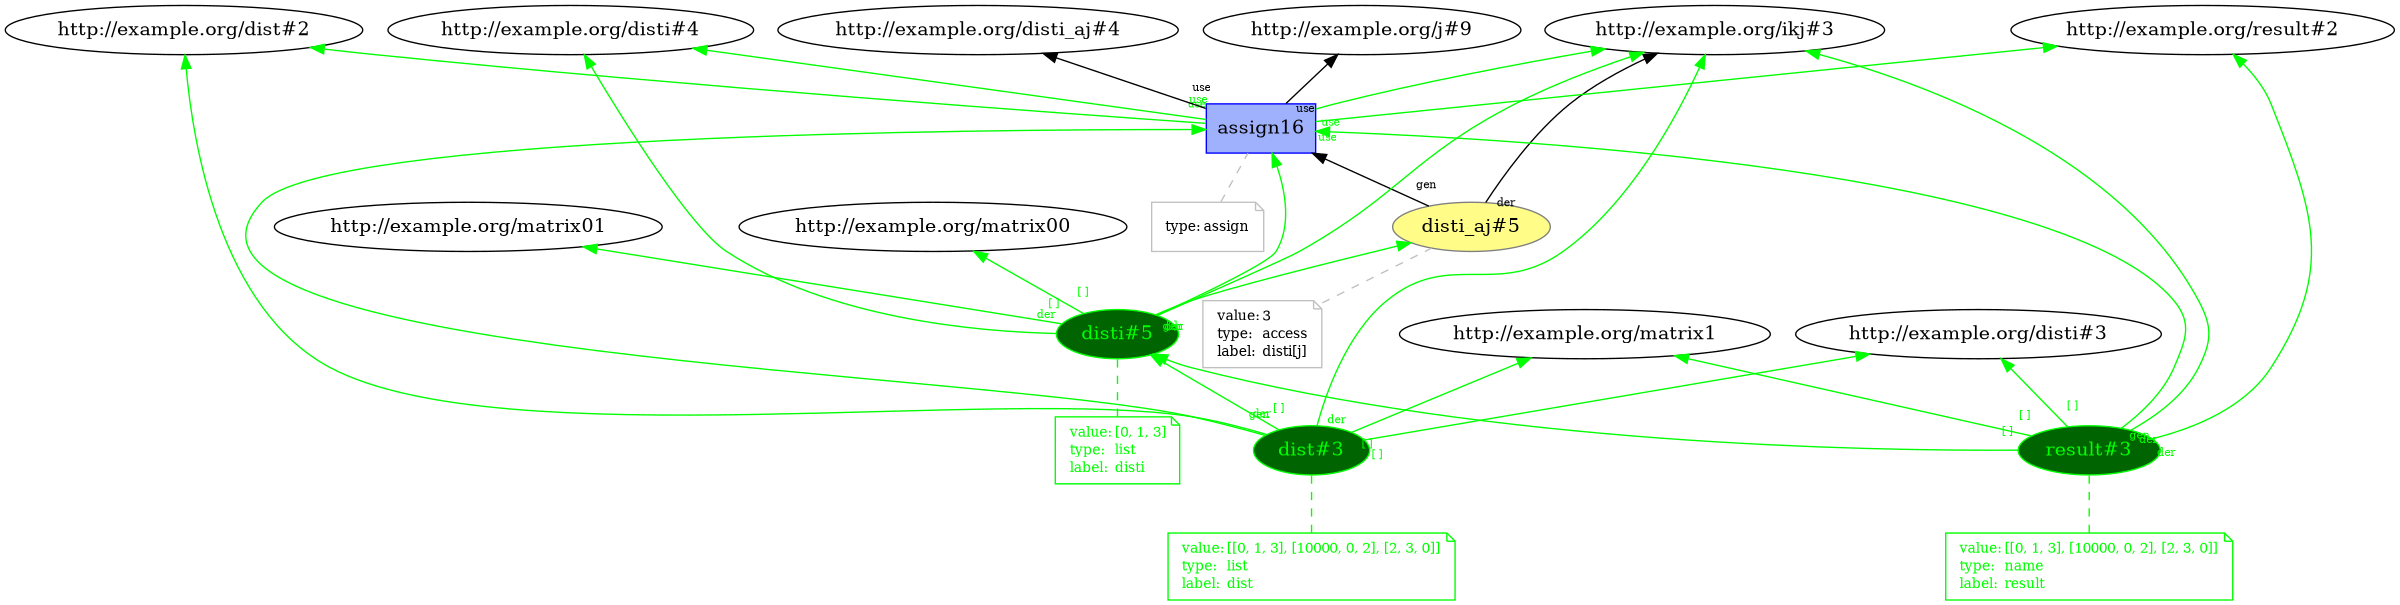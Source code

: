 digraph "PROV" { size="16,12"; rankdir="BT";
"http://example.org/disti_aj#5" [fillcolor="#FFFC87",color="#808080",style="filled",label="disti_aj#5",URL="http://example.org/disti_aj#5"]
"-attrs0" [color="gray",shape="note",fontsize="10",fontcolor="black",label=<<TABLE cellpadding="0" border="0">
	<TR>
	    <TD align="left">value:</TD>
	    <TD align="left">3</TD>
	</TR>
	<TR>
	    <TD align="left">type:</TD>
	    <TD align="left">access</TD>
	</TR>
	<TR>
	    <TD align="left">label:</TD>
	    <TD align="left">disti[j]</TD>
	</TR>
</TABLE>>]
"-attrs0" -> "http://example.org/disti_aj#5" [color="gray",style="dashed",arrowhead="none"]
"http://example.org/disti#5" [fillcolor="darkgreen",color="green",style="filled",fontcolor="green",label="disti#5",URL="http://example.org/disti#5"]
"-attrs1" [color="green",shape="note",fontsize="10",fontcolor="green",label=<<TABLE cellpadding="0" border="0">
	<TR>
	    <TD align="left">value:</TD>
	    <TD align="left">[0, 1, 3]</TD>
	</TR>
	<TR>
	    <TD align="left">type:</TD>
	    <TD align="left">list</TD>
	</TR>
	<TR>
	    <TD align="left">label:</TD>
	    <TD align="left">disti</TD>
	</TR>
</TABLE>>]
"-attrs1" -> "http://example.org/disti#5" [color="green",style="dashed",arrowhead="none",fontcolor="green"]
"http://example.org/disti#5" -> "http://example.org/matrix00" [labelfontsize="8",labeldistance="1.5",labelangle="60.0",rotation="20",taillabel="[ ]",fontcolor="green",color="green"]
"http://example.org/disti#5" -> "http://example.org/matrix01" [labelfontsize="8",labeldistance="1.5",labelangle="60.0",rotation="20",taillabel="[ ]",fontcolor="green",color="green"]
"http://example.org/disti#5" -> "http://example.org/disti_aj#5" [labelfontsize="8",labeldistance="1.5",labelangle="60.0",rotation="20",taillabel="[ ]",fontcolor="green",color="green"]
"http://example.org/dist#3" [fillcolor="darkgreen",color="green",style="filled",fontcolor="green",label="dist#3",URL="http://example.org/dist#3"]
"-attrs2" [color="green",shape="note",fontsize="10",fontcolor="green",label=<<TABLE cellpadding="0" border="0">
	<TR>
	    <TD align="left">value:</TD>
	    <TD align="left">[[0, 1, 3], [10000, 0, 2], [2, 3, 0]]</TD>
	</TR>
	<TR>
	    <TD align="left">type:</TD>
	    <TD align="left">list</TD>
	</TR>
	<TR>
	    <TD align="left">label:</TD>
	    <TD align="left">dist</TD>
	</TR>
</TABLE>>]
"-attrs2" -> "http://example.org/dist#3" [color="green",style="dashed",arrowhead="none",fontcolor="green"]
"http://example.org/dist#3" -> "http://example.org/matrix1" [labelfontsize="8",labeldistance="1.5",labelangle="60.0",rotation="20",taillabel="[ ]",fontcolor="green",color="green"]
"http://example.org/dist#3" -> "http://example.org/disti#3" [labelfontsize="8",labeldistance="1.5",labelangle="60.0",rotation="20",taillabel="[ ]",fontcolor="green",color="green"]
"http://example.org/dist#3" -> "http://example.org/disti#5" [labelfontsize="8",labeldistance="1.5",labelangle="60.0",rotation="20",taillabel="[ ]",fontcolor="green",color="green"]
"http://example.org/result#3" [fillcolor="darkgreen",color="green",style="filled",fontcolor="green",label="result#3",URL="http://example.org/result#3"]
"-attrs3" [color="green",shape="note",fontsize="10",fontcolor="green",label=<<TABLE cellpadding="0" border="0">
	<TR>
	    <TD align="left">value:</TD>
	    <TD align="left">[[0, 1, 3], [10000, 0, 2], [2, 3, 0]]</TD>
	</TR>
	<TR>
	    <TD align="left">type:</TD>
	    <TD align="left">name</TD>
	</TR>
	<TR>
	    <TD align="left">label:</TD>
	    <TD align="left">result</TD>
	</TR>
</TABLE>>]
"-attrs3" -> "http://example.org/result#3" [color="green",style="dashed",arrowhead="none",fontcolor="green"]
"http://example.org/result#3" -> "http://example.org/matrix1" [labelfontsize="8",labeldistance="1.5",labelangle="60.0",rotation="20",taillabel="[ ]",fontcolor="green",color="green"]
"http://example.org/result#3" -> "http://example.org/disti#3" [labelfontsize="8",labeldistance="1.5",labelangle="60.0",rotation="20",taillabel="[ ]",fontcolor="green",color="green"]
"http://example.org/result#3" -> "http://example.org/disti#5" [labelfontsize="8",labeldistance="1.5",labelangle="60.0",rotation="20",taillabel="[ ]",fontcolor="green",color="green"]
"http://example.org/assign16" [fillcolor="#9FB1FC",color="#0000FF",shape="polygon",sides="4",style="filled",label="assign16",URL="http://example.org/assign16"]
"-attrs4" [color="gray",shape="note",fontsize="10",fontcolor="black",label=<<TABLE cellpadding="0" border="0">
	<TR>
	    <TD align="left">type:</TD>
	    <TD align="left">assign</TD>
	</TR>
</TABLE>>]
"-attrs4" -> "http://example.org/assign16" [color="gray",style="dashed",arrowhead="none"]
"http://example.org/disti_aj#5" -> "http://example.org/ikj#3" [labelfontsize="8",labeldistance="1.5",labelangle="60.0",rotation="20",taillabel="der"]
"http://example.org/disti#5" -> "http://example.org/disti#4" [labelfontsize="8",labeldistance="1.5",labelangle="60.0",rotation="20",taillabel="der",fontcolor="green",color="green"]
"http://example.org/disti#5" -> "http://example.org/ikj#3" [labelfontsize="8",labeldistance="1.5",labelangle="60.0",rotation="20",taillabel="der",fontcolor="green",color="green"]
"http://example.org/dist#3" -> "http://example.org/dist#2" [labelfontsize="8",labeldistance="1.5",labelangle="60.0",rotation="20",taillabel="der",fontcolor="green",color="green"]
"http://example.org/dist#3" -> "http://example.org/ikj#3" [labelfontsize="8",labeldistance="1.5",labelangle="60.0",rotation="20",taillabel="der",fontcolor="green",color="green"]
"http://example.org/result#3" -> "http://example.org/result#2" [labelfontsize="8",labeldistance="1.5",labelangle="60.0",rotation="20",taillabel="der",fontcolor="green",color="green"]
"http://example.org/result#3" -> "http://example.org/ikj#3" [labelfontsize="8",labeldistance="1.5",labelangle="60.0",rotation="20",taillabel="der",fontcolor="green",color="green"]
"http://example.org/assign16" -> "http://example.org/j#9" [labelfontsize="8",labeldistance="1.5",labelangle="60.0",rotation="20",taillabel="use"]
"http://example.org/assign16" -> "http://example.org/disti_aj#4" [labelfontsize="8",labeldistance="1.5",labelangle="60.0",rotation="20",taillabel="use"]
"http://example.org/assign16" -> "http://example.org/disti#4" [labelfontsize="8",labeldistance="1.5",labelangle="60.0",rotation="20",taillabel="use",fontcolor="green",color="green"]
"http://example.org/assign16" -> "http://example.org/ikj#3" [labelfontsize="8",labeldistance="1.5",labelangle="60.0",rotation="20",taillabel="use",fontcolor="green",color="green"]
"http://example.org/assign16" -> "http://example.org/result#2" [labelfontsize="8",labeldistance="1.5",labelangle="60.0",rotation="20",taillabel="use",fontcolor="green",color="green"]
"http://example.org/assign16" -> "http://example.org/dist#2" [labelfontsize="8",labeldistance="1.5",labelangle="60.0",rotation="20",taillabel="use",fontcolor="green",color="green"]
"http://example.org/disti#5" -> "http://example.org/assign16" [labelfontsize="8",labeldistance="1.5",labelangle="60.0",rotation="20",taillabel="gen",fontcolor="green",color="green"]
"http://example.org/dist#3" -> "http://example.org/assign16" [labelfontsize="8",labeldistance="1.5",labelangle="60.0",rotation="20",taillabel="gen",fontcolor="green",color="green"]
"http://example.org/result#3" -> "http://example.org/assign16" [labelfontsize="8",labeldistance="1.5",labelangle="60.0",rotation="20",taillabel="gen",fontcolor="green",color="green"]
"http://example.org/disti_aj#5" -> "http://example.org/assign16" [labelfontsize="8",labeldistance="1.5",labelangle="60.0",rotation="20",taillabel="gen"]
}